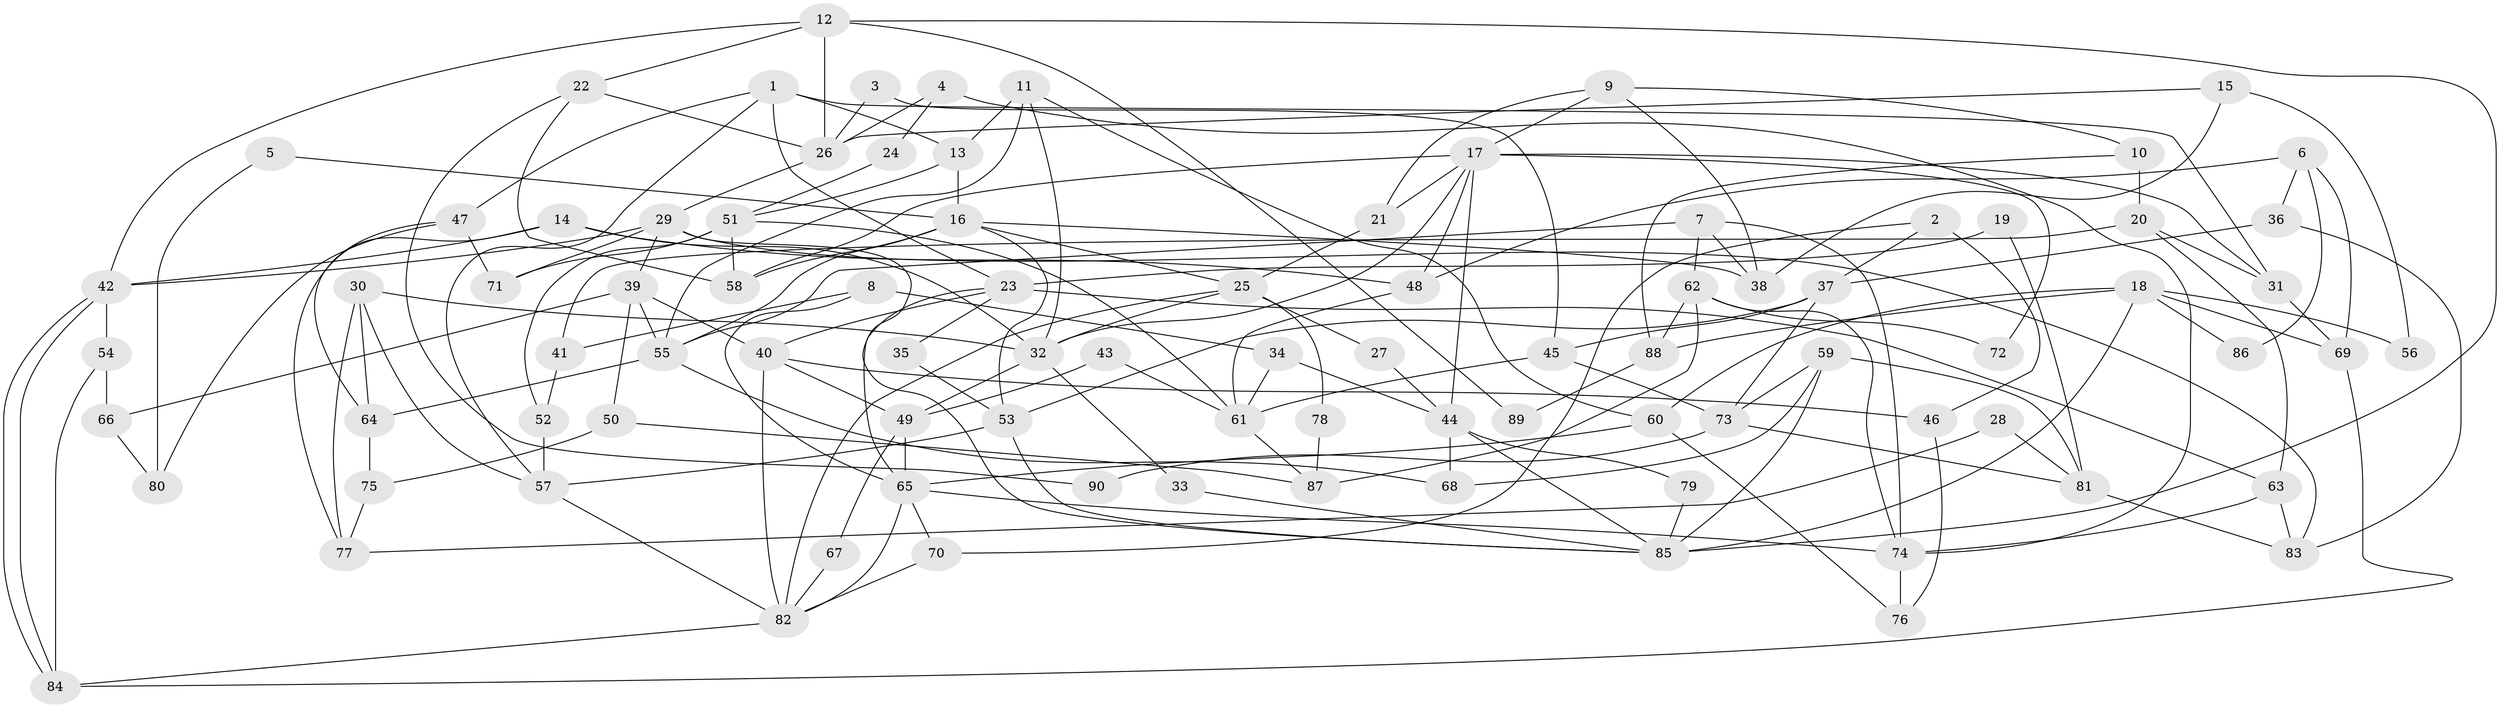 // coarse degree distribution, {7: 0.0847457627118644, 4: 0.1864406779661017, 2: 0.1694915254237288, 3: 0.13559322033898305, 5: 0.15254237288135594, 6: 0.11864406779661017, 9: 0.03389830508474576, 8: 0.1016949152542373, 12: 0.01694915254237288}
// Generated by graph-tools (version 1.1) at 2025/23/03/03/25 07:23:58]
// undirected, 90 vertices, 180 edges
graph export_dot {
graph [start="1"]
  node [color=gray90,style=filled];
  1;
  2;
  3;
  4;
  5;
  6;
  7;
  8;
  9;
  10;
  11;
  12;
  13;
  14;
  15;
  16;
  17;
  18;
  19;
  20;
  21;
  22;
  23;
  24;
  25;
  26;
  27;
  28;
  29;
  30;
  31;
  32;
  33;
  34;
  35;
  36;
  37;
  38;
  39;
  40;
  41;
  42;
  43;
  44;
  45;
  46;
  47;
  48;
  49;
  50;
  51;
  52;
  53;
  54;
  55;
  56;
  57;
  58;
  59;
  60;
  61;
  62;
  63;
  64;
  65;
  66;
  67;
  68;
  69;
  70;
  71;
  72;
  73;
  74;
  75;
  76;
  77;
  78;
  79;
  80;
  81;
  82;
  83;
  84;
  85;
  86;
  87;
  88;
  89;
  90;
  1 -- 47;
  1 -- 57;
  1 -- 13;
  1 -- 23;
  1 -- 31;
  2 -- 70;
  2 -- 37;
  2 -- 46;
  3 -- 45;
  3 -- 26;
  4 -- 74;
  4 -- 26;
  4 -- 24;
  5 -- 80;
  5 -- 16;
  6 -- 69;
  6 -- 48;
  6 -- 36;
  6 -- 86;
  7 -- 55;
  7 -- 74;
  7 -- 38;
  7 -- 62;
  8 -- 65;
  8 -- 34;
  8 -- 41;
  9 -- 17;
  9 -- 10;
  9 -- 21;
  9 -- 38;
  10 -- 88;
  10 -- 20;
  11 -- 32;
  11 -- 55;
  11 -- 13;
  11 -- 60;
  12 -- 85;
  12 -- 42;
  12 -- 22;
  12 -- 26;
  12 -- 89;
  13 -- 16;
  13 -- 51;
  14 -- 77;
  14 -- 42;
  14 -- 32;
  14 -- 48;
  15 -- 38;
  15 -- 26;
  15 -- 56;
  16 -- 38;
  16 -- 25;
  16 -- 53;
  16 -- 55;
  16 -- 58;
  17 -- 58;
  17 -- 32;
  17 -- 21;
  17 -- 31;
  17 -- 44;
  17 -- 48;
  17 -- 72;
  18 -- 69;
  18 -- 85;
  18 -- 56;
  18 -- 60;
  18 -- 86;
  18 -- 88;
  19 -- 81;
  19 -- 23;
  20 -- 63;
  20 -- 31;
  20 -- 41;
  21 -- 25;
  22 -- 58;
  22 -- 26;
  22 -- 90;
  23 -- 65;
  23 -- 35;
  23 -- 40;
  23 -- 63;
  24 -- 51;
  25 -- 27;
  25 -- 32;
  25 -- 78;
  25 -- 82;
  26 -- 29;
  27 -- 44;
  28 -- 81;
  28 -- 77;
  29 -- 85;
  29 -- 39;
  29 -- 42;
  29 -- 71;
  29 -- 83;
  30 -- 57;
  30 -- 32;
  30 -- 64;
  30 -- 77;
  31 -- 69;
  32 -- 33;
  32 -- 49;
  33 -- 85;
  34 -- 61;
  34 -- 44;
  35 -- 53;
  36 -- 83;
  36 -- 37;
  37 -- 45;
  37 -- 53;
  37 -- 73;
  39 -- 40;
  39 -- 50;
  39 -- 55;
  39 -- 66;
  40 -- 49;
  40 -- 46;
  40 -- 82;
  41 -- 52;
  42 -- 84;
  42 -- 84;
  42 -- 54;
  43 -- 49;
  43 -- 61;
  44 -- 85;
  44 -- 68;
  44 -- 79;
  45 -- 61;
  45 -- 73;
  46 -- 76;
  47 -- 64;
  47 -- 71;
  47 -- 80;
  48 -- 61;
  49 -- 65;
  49 -- 67;
  50 -- 87;
  50 -- 75;
  51 -- 52;
  51 -- 58;
  51 -- 61;
  51 -- 71;
  52 -- 57;
  53 -- 57;
  53 -- 85;
  54 -- 84;
  54 -- 66;
  55 -- 64;
  55 -- 68;
  57 -- 82;
  59 -- 81;
  59 -- 68;
  59 -- 73;
  59 -- 85;
  60 -- 65;
  60 -- 76;
  61 -- 87;
  62 -- 74;
  62 -- 72;
  62 -- 87;
  62 -- 88;
  63 -- 74;
  63 -- 83;
  64 -- 75;
  65 -- 82;
  65 -- 70;
  65 -- 74;
  66 -- 80;
  67 -- 82;
  69 -- 84;
  70 -- 82;
  73 -- 81;
  73 -- 90;
  74 -- 76;
  75 -- 77;
  78 -- 87;
  79 -- 85;
  81 -- 83;
  82 -- 84;
  88 -- 89;
}
